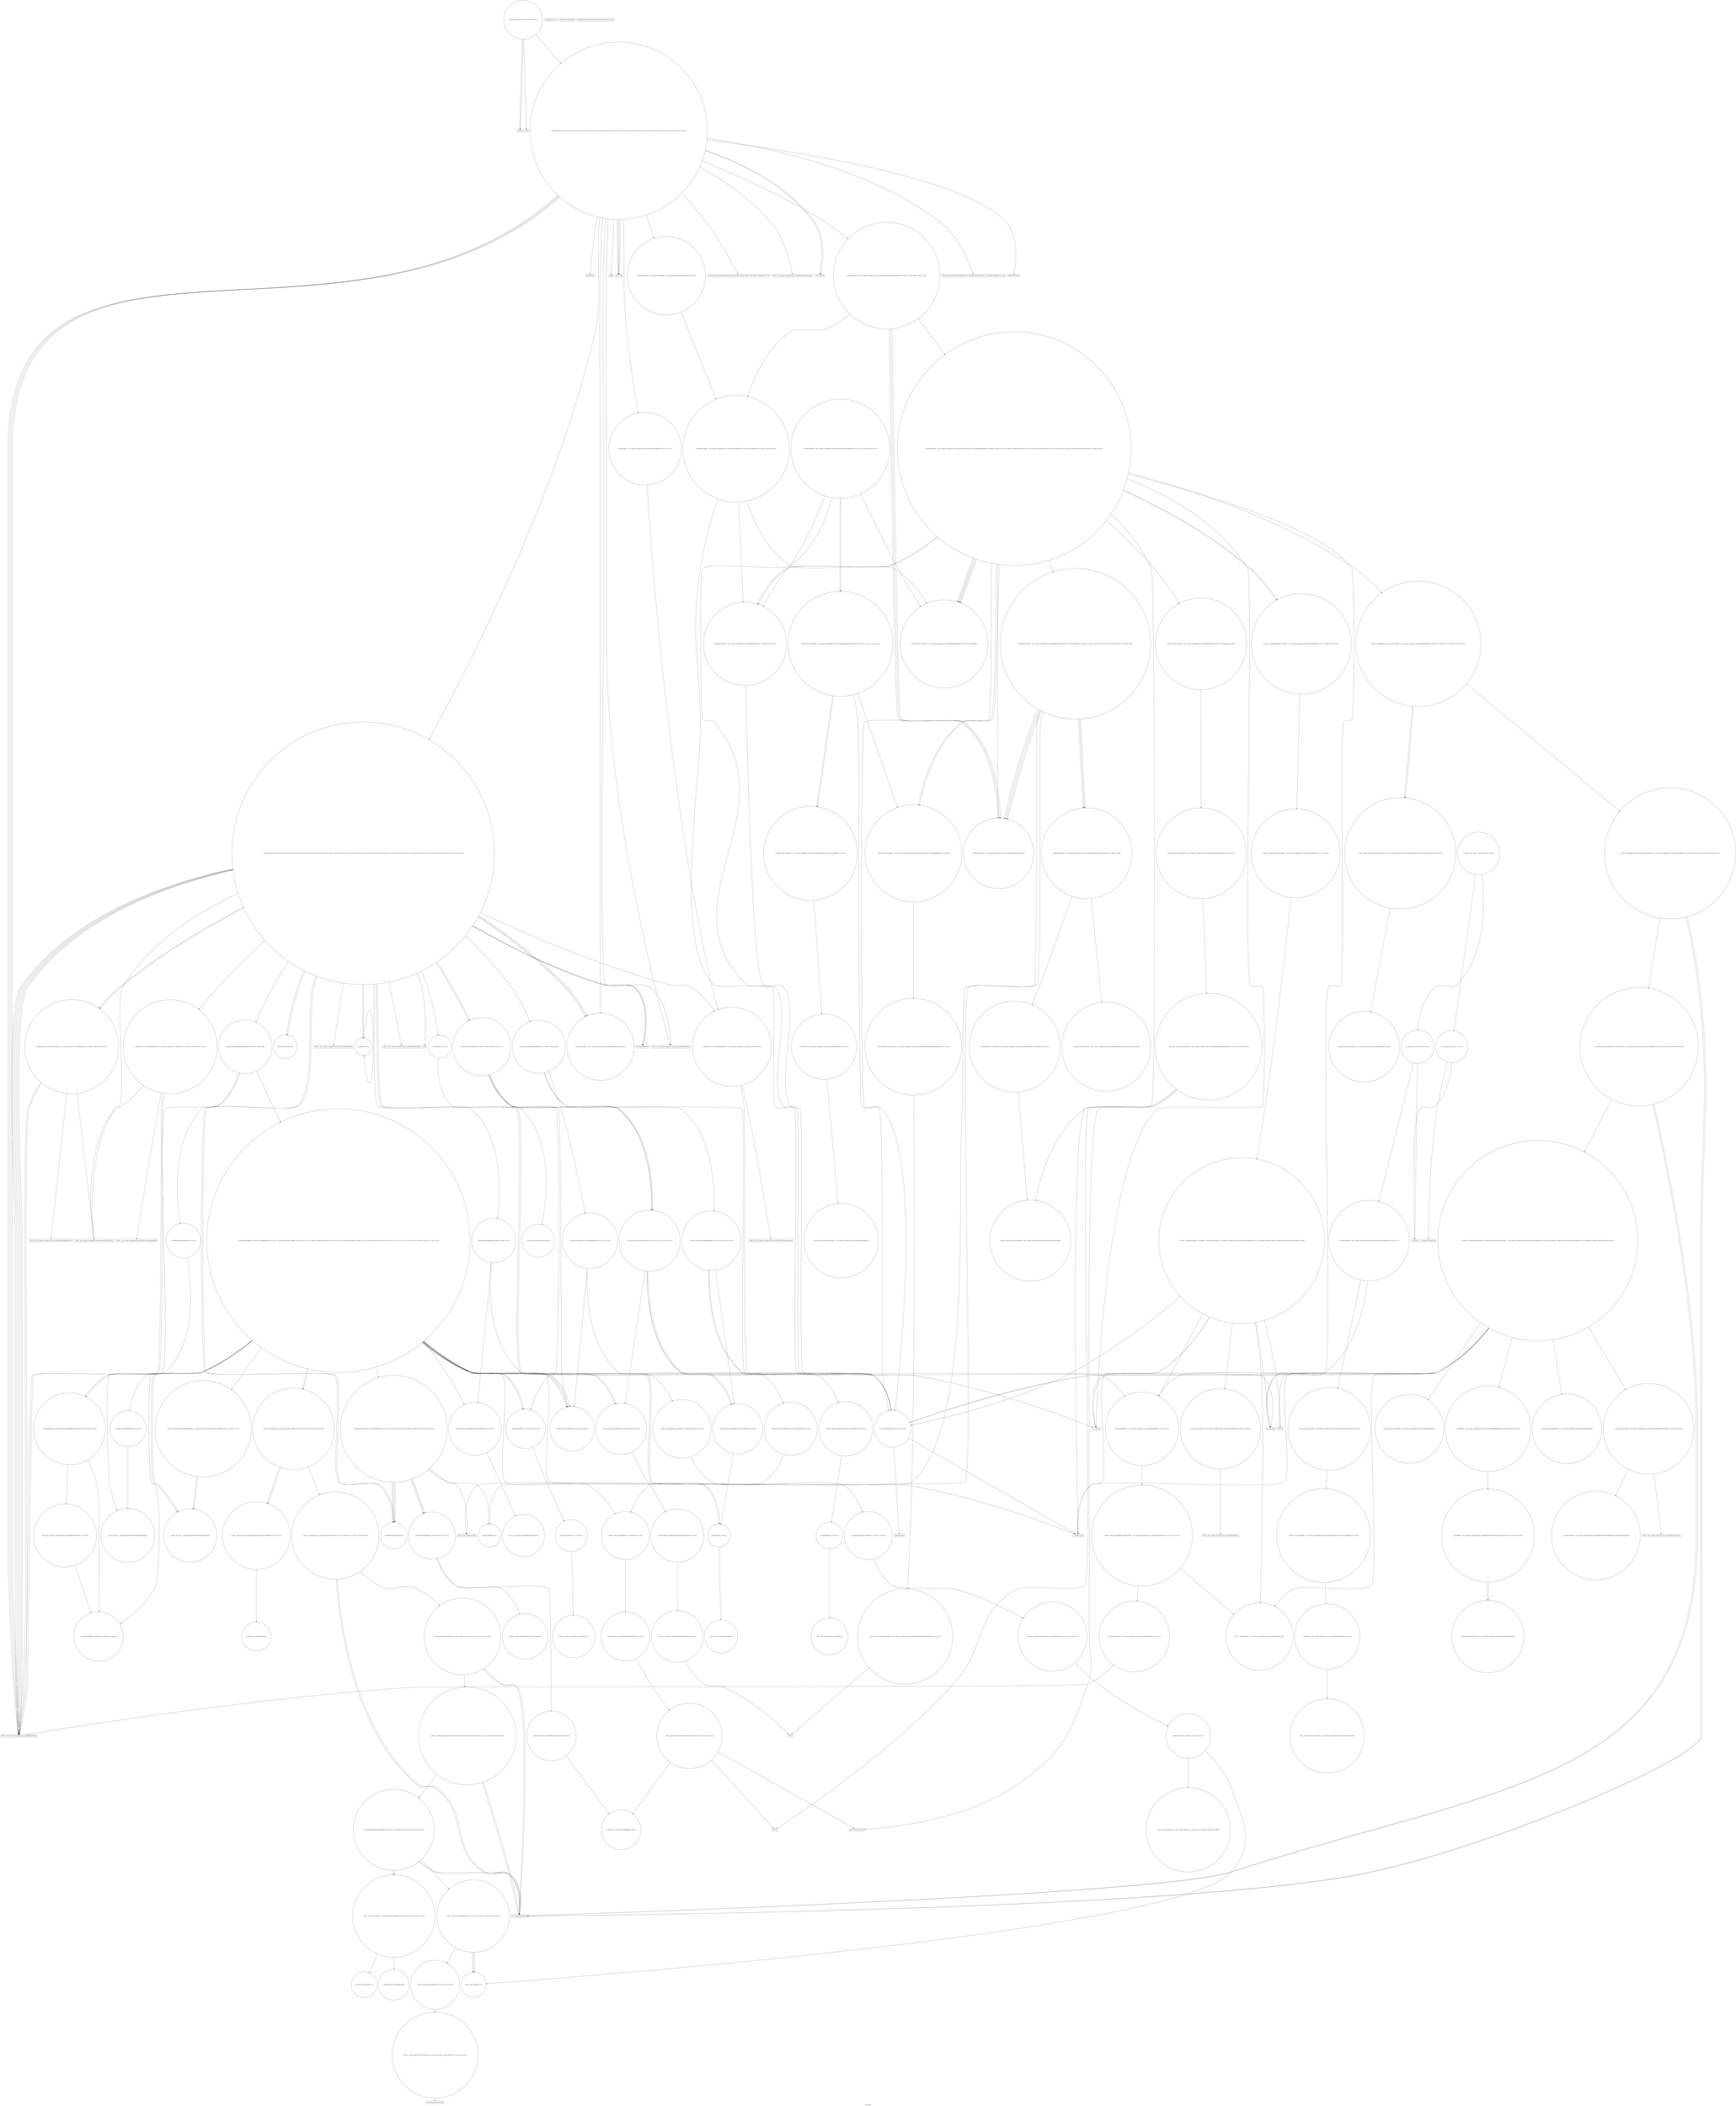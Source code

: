 digraph "Call Graph" {
	label="Call Graph";

	Node0x55db4ce80490 [shape=record,shape=circle,label="{__cxx_global_var_init|{<s0>1|<s1>2}}"];
	Node0x55db4ce80490:s0 -> Node0x55db4ce80510[color=black];
	Node0x55db4ce80490:s1 -> Node0x55db4d1ab140[color=black];
	Node0x55db4d1aece0 [shape=record,shape=circle,label="{_ZNSt16allocator_traitsISaIiEE10deallocateERS0_Pim|{<s0>149}}"];
	Node0x55db4d1aece0:s0 -> Node0x55db4d1aed60[color=black];
	Node0x55db4d1ab340 [shape=record,shape=circle,label="{_Z3dfsi|{<s0>12}}"];
	Node0x55db4d1ab340:s0 -> Node0x55db4d1ab340[color=black];
	Node0x55db4d1ac840 [shape=record,shape=Mrecord,label="{_ZNKSt7__cxx1112basic_stringIcSt11char_traitsIcESaIcEE7compareERKS4_}"];
	Node0x55db4d1ab6c0 [shape=record,shape=Mrecord,label="{__gxx_personality_v0}"];
	Node0x55db4d1acbc0 [shape=record,shape=circle,label="{_ZSt7forwardIRKiEOT_RNSt16remove_referenceIS2_E4typeE}"];
	Node0x55db4d1aba40 [shape=record,shape=Mrecord,label="{_ZNSt7__cxx1112basic_stringIcSt11char_traitsIcESaIcEED1Ev}"];
	Node0x55db4d1acf40 [shape=record,shape=Mrecord,label="{__cxa_end_catch}"];
	Node0x55db4d1abdc0 [shape=record,shape=circle,label="{_ZNSt6vectorIiSaIiEED2Ev|{<s0>67|<s1>68|<s2>69|<s3>70|<s4>71}}"];
	Node0x55db4d1abdc0:s0 -> Node0x55db4d1ae960[color=black];
	Node0x55db4d1abdc0:s1 -> Node0x55db4d1aede0[color=black];
	Node0x55db4d1abdc0:s2 -> Node0x55db4d1ae2e0[color=black];
	Node0x55db4d1abdc0:s3 -> Node0x55db4d1ae2e0[color=black];
	Node0x55db4d1abdc0:s4 -> Node0x55db4d1ac6c0[color=black];
	Node0x55db4d1ad2c0 [shape=record,shape=circle,label="{_ZSt22__uninitialized_copy_aISt13move_iteratorIPiES1_iET0_T_S4_S3_RSaIT1_E|{<s0>199|<s1>200|<s2>201}}"];
	Node0x55db4d1ad2c0:s0 -> Node0x55db4d1ad440[color=black];
	Node0x55db4d1ad2c0:s1 -> Node0x55db4d1ad440[color=black];
	Node0x55db4d1ad2c0:s2 -> Node0x55db4d1ad3c0[color=black];
	Node0x55db4d1ac140 [shape=record,shape=Mrecord,label="{_ZNSaIcEC1Ev}"];
	Node0x55db4d1ad640 [shape=record,shape=circle,label="{_ZSt12__miter_baseIPiEDTcl12__miter_basecldtfp_4baseEEESt13move_iteratorIT_E|{<s0>218|<s1>219}}"];
	Node0x55db4d1ad640:s0 -> Node0x55db4d1b1100[color=black];
	Node0x55db4d1ad640:s1 -> Node0x55db4d1b1080[color=black];
	Node0x55db4d1ac4c0 [shape=record,shape=circle,label="{main|{<s0>102|<s1>103|<s2>104|<s3>105}}"];
	Node0x55db4d1ac4c0:s0 -> Node0x55db4d1ac540[color=black];
	Node0x55db4d1ac4c0:s1 -> Node0x55db4d1ac540[color=black];
	Node0x55db4d1ac4c0:s2 -> Node0x55db4d1ac5c0[color=black];
	Node0x55db4d1ac4c0:s3 -> Node0x55db4d1abe40[color=black];
	Node0x55db4d1b1200 [shape=record,shape=circle,label="{_ZNSt6vectorINSt7__cxx1112basic_stringIcSt11char_traitsIcESaIcEEESaIS5_EE15_M_erase_at_endEPS5_|{<s0>222|<s1>223|<s2>224}}"];
	Node0x55db4d1b1200:s0 -> Node0x55db4d1ada60[color=black];
	Node0x55db4d1b1200:s1 -> Node0x55db4d1ad9e0[color=black];
	Node0x55db4d1b1200:s2 -> Node0x55db4d1ac6c0[color=black];
	Node0x55db4d1ad860 [shape=record,shape=circle,label="{_ZNSt12_Vector_baseINSt7__cxx1112basic_stringIcSt11char_traitsIcESaIcEEESaIS5_EE12_Vector_implC2Ev|{<s0>109}}"];
	Node0x55db4d1ad860:s0 -> Node0x55db4d1ad8e0[color=black];
	Node0x55db4d1b1580 [shape=record,shape=circle,label="{_ZSt25__uninitialized_default_nIPNSt7__cxx1112basic_stringIcSt11char_traitsIcESaIcEEEmET_S7_T0_|{<s0>258}}"];
	Node0x55db4d1b1580:s0 -> Node0x55db4d1b1600[color=black];
	Node0x55db4d1adbe0 [shape=record,shape=circle,label="{_ZNSt12_Destroy_auxILb0EE9__destroyIPNSt7__cxx1112basic_stringIcSt11char_traitsIcESaIcEEEEEvT_S9_|{<s0>117|<s1>118}}"];
	Node0x55db4d1adbe0:s0 -> Node0x55db4d1adce0[color=black];
	Node0x55db4d1adbe0:s1 -> Node0x55db4d1adc60[color=black];
	Node0x55db4d1b1900 [shape=record,shape=circle,label="{_ZNKSt12_Vector_baseINSt7__cxx1112basic_stringIcSt11char_traitsIcESaIcEEESaIS5_EE19_M_get_Tp_allocatorEv}"];
	Node0x55db4d1adf60 [shape=record,shape=Mrecord,label="{_ZdlPv}"];
	Node0x55db4d1b1c80 [shape=record,shape=circle,label="{_ZNSt20__uninitialized_copyILb0EE13__uninit_copyISt13move_iteratorIPNSt7__cxx1112basic_stringIcSt11char_traitsIcESaIcEEEES9_EET0_T_SC_SB_|{<s0>282|<s1>283|<s2>284|<s3>285|<s4>286|<s5>287|<s6>288|<s7>289|<s8>290|<s9>291|<s10>292}}"];
	Node0x55db4d1b1c80:s0 -> Node0x55db4d1b1d00[color=black];
	Node0x55db4d1b1c80:s1 -> Node0x55db4d1adce0[color=black];
	Node0x55db4d1b1c80:s2 -> Node0x55db4d1b1e00[color=black];
	Node0x55db4d1b1c80:s3 -> Node0x55db4d1b1d80[color=black];
	Node0x55db4d1b1c80:s4 -> Node0x55db4d1b1e80[color=black];
	Node0x55db4d1b1c80:s5 -> Node0x55db4d1ac740[color=black];
	Node0x55db4d1b1c80:s6 -> Node0x55db4d1adb60[color=black];
	Node0x55db4d1b1c80:s7 -> Node0x55db4d1acec0[color=black];
	Node0x55db4d1b1c80:s8 -> Node0x55db4d1acf40[color=black];
	Node0x55db4d1b1c80:s9 -> Node0x55db4d1b1700[color=black];
	Node0x55db4d1b1c80:s10 -> Node0x55db4d1ac6c0[color=black];
	Node0x55db4d1ae2e0 [shape=record,shape=circle,label="{_ZNSt12_Vector_baseIiSaIiEED2Ev|{<s0>130|<s1>131|<s2>132|<s3>133}}"];
	Node0x55db4d1ae2e0:s0 -> Node0x55db4d1aec60[color=black];
	Node0x55db4d1ae2e0:s1 -> Node0x55db4d1ae460[color=black];
	Node0x55db4d1ae2e0:s2 -> Node0x55db4d1ae460[color=black];
	Node0x55db4d1ae2e0:s3 -> Node0x55db4d1ac6c0[color=black];
	Node0x55db4d1b2000 [shape=record,shape=circle,label="{_ZSt7forwardINSt7__cxx1112basic_stringIcSt11char_traitsIcESaIcEEEEOT_RNSt16remove_referenceIS6_E4typeE}"];
	Node0x55db4d1ae660 [shape=record,shape=circle,label="{_ZNSt16allocator_traitsISaIiEE8allocateERS0_m|{<s0>139}}"];
	Node0x55db4d1ae660:s0 -> Node0x55db4d1ae6e0[color=black];
	Node0x55db4d1ae9e0 [shape=record,shape=circle,label="{_ZSt20uninitialized_fill_nIPimiET_S1_T0_RKT1_|{<s0>144}}"];
	Node0x55db4d1ae9e0:s0 -> Node0x55db4d1aea60[color=black];
	Node0x55db4ce80510 [shape=record,shape=Mrecord,label="{_ZNSt8ios_base4InitC1Ev}"];
	Node0x55db4d1aed60 [shape=record,shape=circle,label="{_ZN9__gnu_cxx13new_allocatorIiE10deallocateEPim|{<s0>150}}"];
	Node0x55db4d1aed60:s0 -> Node0x55db4d1adf60[color=black];
	Node0x55db4d1ab3c0 [shape=record,shape=circle,label="{_Z5solveB5cxx11i|{<s0>13|<s1>14|<s2>15|<s3>16|<s4>17|<s5>18|<s6>19|<s7>20|<s8>21|<s9>22|<s10>23|<s11>24|<s12>25|<s13>26|<s14>27|<s15>28|<s16>29|<s17>30|<s18>31|<s19>32|<s20>33|<s21>34|<s22>35|<s23>36|<s24>37|<s25>38|<s26>39|<s27>40|<s28>41|<s29>42|<s30>43|<s31>44|<s32>45|<s33>46}}"];
	Node0x55db4d1ab3c0:s0 -> Node0x55db4d1ab440[color=black];
	Node0x55db4d1ab3c0:s1 -> Node0x55db4d1ab4c0[color=black];
	Node0x55db4d1ab3c0:s2 -> Node0x55db4d1ab540[color=black];
	Node0x55db4d1ab3c0:s3 -> Node0x55db4d1ab5c0[color=black];
	Node0x55db4d1ab3c0:s4 -> Node0x55db4d1ab640[color=black];
	Node0x55db4d1ab3c0:s5 -> Node0x55db4d1ab740[color=black];
	Node0x55db4d1ab3c0:s6 -> Node0x55db4d1ab7c0[color=black];
	Node0x55db4d1ab3c0:s7 -> Node0x55db4d1ab840[color=black];
	Node0x55db4d1ab3c0:s8 -> Node0x55db4d1ab8c0[color=black];
	Node0x55db4d1ab3c0:s9 -> Node0x55db4d1ab740[color=black];
	Node0x55db4d1ab3c0:s10 -> Node0x55db4d1ab540[color=black];
	Node0x55db4d1ab3c0:s11 -> Node0x55db4d1ab340[color=black];
	Node0x55db4d1ab3c0:s12 -> Node0x55db4d1ab8c0[color=black];
	Node0x55db4d1ab3c0:s13 -> Node0x55db4d1ab340[color=black];
	Node0x55db4d1ab3c0:s14 -> Node0x55db4d1aba40[color=black];
	Node0x55db4d1ab3c0:s15 -> Node0x55db4d1ab440[color=black];
	Node0x55db4d1ab3c0:s16 -> Node0x55db4d1ab9c0[color=black];
	Node0x55db4d1ab3c0:s17 -> Node0x55db4d1ab940[color=black];
	Node0x55db4d1ab3c0:s18 -> Node0x55db4d1aba40[color=black];
	Node0x55db4d1ab3c0:s19 -> Node0x55db4d1ab440[color=black];
	Node0x55db4d1ab3c0:s20 -> Node0x55db4d1ab9c0[color=black];
	Node0x55db4d1ab3c0:s21 -> Node0x55db4d1abac0[color=black];
	Node0x55db4d1ab3c0:s22 -> Node0x55db4d1aba40[color=black];
	Node0x55db4d1ab3c0:s23 -> Node0x55db4d1abb40[color=black];
	Node0x55db4d1ab3c0:s24 -> Node0x55db4d1ab840[color=black];
	Node0x55db4d1ab3c0:s25 -> Node0x55db4d1abbc0[color=black];
	Node0x55db4d1ab3c0:s26 -> Node0x55db4d1abc40[color=black];
	Node0x55db4d1ab3c0:s27 -> Node0x55db4d1abcc0[color=black];
	Node0x55db4d1ab3c0:s28 -> Node0x55db4d1abd40[color=black];
	Node0x55db4d1ab3c0:s29 -> Node0x55db4d1aba40[color=black];
	Node0x55db4d1ab3c0:s30 -> Node0x55db4d1abdc0[color=black];
	Node0x55db4d1ab3c0:s31 -> Node0x55db4d1abdc0[color=black];
	Node0x55db4d1ab3c0:s32 -> Node0x55db4d1aba40[color=black];
	Node0x55db4d1ab3c0:s33 -> Node0x55db4d1aba40[color=black];
	Node0x55db4d1ac8c0 [shape=record,shape=circle,label="{_ZNSt16allocator_traitsISaIiEE7destroyIiEEvRS0_PT_|{<s0>153}}"];
	Node0x55db4d1ac8c0:s0 -> Node0x55db4d1ac940[color=black];
	Node0x55db4d1ab740 [shape=record,shape=circle,label="{_ZNSaIiED2Ev|{<s0>51}}"];
	Node0x55db4d1ab740:s0 -> Node0x55db4d1ae160[color=black];
	Node0x55db4d1acc40 [shape=record,shape=circle,label="{_ZNKSt6vectorIiSaIiEE12_M_check_lenEmPKc|{<s0>181|<s1>182|<s2>183|<s3>184|<s4>185|<s5>186|<s6>187|<s7>188|<s8>189}}"];
	Node0x55db4d1acc40:s0 -> Node0x55db4d1acfc0[color=black];
	Node0x55db4d1acc40:s1 -> Node0x55db4d1ab840[color=black];
	Node0x55db4d1acc40:s2 -> Node0x55db4d1ad040[color=black];
	Node0x55db4d1acc40:s3 -> Node0x55db4d1ab840[color=black];
	Node0x55db4d1acc40:s4 -> Node0x55db4d1ab840[color=black];
	Node0x55db4d1acc40:s5 -> Node0x55db4d1ad0c0[color=black];
	Node0x55db4d1acc40:s6 -> Node0x55db4d1ab840[color=black];
	Node0x55db4d1acc40:s7 -> Node0x55db4d1acfc0[color=black];
	Node0x55db4d1acc40:s8 -> Node0x55db4d1acfc0[color=black];
	Node0x55db4d1abac0 [shape=record,shape=Mrecord,label="{_ZNSt7__cxx1112basic_stringIcSt11char_traitsIcESaIcEEaSEOS4_}"];
	Node0x55db4d1acfc0 [shape=record,shape=circle,label="{_ZNKSt6vectorIiSaIiEE8max_sizeEv|{<s0>196|<s1>197}}"];
	Node0x55db4d1acfc0:s0 -> Node0x55db4d1ad1c0[color=black];
	Node0x55db4d1acfc0:s1 -> Node0x55db4d1ad140[color=black];
	Node0x55db4d1abe40 [shape=record,shape=circle,label="{_Z9solveTesti|{<s0>72|<s1>73|<s2>74|<s3>75|<s4>76|<s5>77|<s6>78|<s7>79|<s8>80|<s9>81|<s10>82|<s11>83|<s12>84|<s13>85|<s14>86|<s15>87|<s16>88|<s17>89|<s18>90|<s19>91|<s20>92|<s21>93|<s22>94}}"];
	Node0x55db4d1abe40:s0 -> Node0x55db4d1abec0[color=black];
	Node0x55db4d1abe40:s1 -> Node0x55db4d1abf40[color=black];
	Node0x55db4d1abe40:s2 -> Node0x55db4d1abf40[color=black];
	Node0x55db4d1abe40:s3 -> Node0x55db4d1abfc0[color=black];
	Node0x55db4d1abe40:s4 -> Node0x55db4d1ac040[color=black];
	Node0x55db4d1abe40:s5 -> Node0x55db4d1ab440[color=black];
	Node0x55db4d1abe40:s6 -> Node0x55db4d1ac0c0[color=black];
	Node0x55db4d1abe40:s7 -> Node0x55db4d1ab540[color=black];
	Node0x55db4d1abe40:s8 -> Node0x55db4d1abf40[color=black];
	Node0x55db4d1abe40:s9 -> Node0x55db4d1abf40[color=black];
	Node0x55db4d1abe40:s10 -> Node0x55db4d1ac140[color=black];
	Node0x55db4d1abe40:s11 -> Node0x55db4d1ac1c0[color=black];
	Node0x55db4d1abe40:s12 -> Node0x55db4d1ac240[color=black];
	Node0x55db4d1abe40:s13 -> Node0x55db4d1ab3c0[color=black];
	Node0x55db4d1abe40:s14 -> Node0x55db4d1ac2c0[color=black];
	Node0x55db4d1abe40:s15 -> Node0x55db4d1abb40[color=black];
	Node0x55db4d1abe40:s16 -> Node0x55db4d1aba40[color=black];
	Node0x55db4d1abe40:s17 -> Node0x55db4d1ac240[color=black];
	Node0x55db4d1abe40:s18 -> Node0x55db4d1aba40[color=black];
	Node0x55db4d1abe40:s19 -> Node0x55db4d1ac340[color=black];
	Node0x55db4d1abe40:s20 -> Node0x55db4d1ac3c0[color=black];
	Node0x55db4d1abe40:s21 -> Node0x55db4d1aba40[color=black];
	Node0x55db4d1abe40:s22 -> Node0x55db4d1aba40[color=black];
	Node0x55db4d1ad340 [shape=record,shape=circle,label="{_ZSt32__make_move_if_noexcept_iteratorIiSt13move_iteratorIPiEET0_PT_|{<s0>202}}"];
	Node0x55db4d1ad340:s0 -> Node0x55db4d1b1180[color=black];
	Node0x55db4d1ac1c0 [shape=record,shape=Mrecord,label="{_ZNSt7__cxx1112basic_stringIcSt11char_traitsIcESaIcEEC1EmcRKS3_}"];
	Node0x55db4d1ad6c0 [shape=record,shape=circle,label="{_ZSt13__copy_move_aILb1EPiS0_ET1_T0_S2_S1_|{<s0>220}}"];
	Node0x55db4d1ad6c0:s0 -> Node0x55db4d1ad740[color=black];
	Node0x55db4d1ac540 [shape=record,shape=Mrecord,label="{freopen}"];
	Node0x55db4d1b1280 [shape=record,shape=circle,label="{_ZNKSt6vectorINSt7__cxx1112basic_stringIcSt11char_traitsIcESaIcEEESaIS5_EE4sizeEv}"];
	Node0x55db4d1ad8e0 [shape=record,shape=circle,label="{_ZNSaINSt7__cxx1112basic_stringIcSt11char_traitsIcESaIcEEEEC2Ev|{<s0>110}}"];
	Node0x55db4d1ad8e0:s0 -> Node0x55db4d1ad960[color=black];
	Node0x55db4d1b1600 [shape=record,shape=circle,label="{_ZNSt27__uninitialized_default_n_1ILb0EE18__uninit_default_nIPNSt7__cxx1112basic_stringIcSt11char_traitsIcESaIcEEEmEET_S9_T0_|{<s0>259|<s1>260|<s2>261|<s3>262|<s4>263|<s5>264|<s6>265|<s7>266}}"];
	Node0x55db4d1b1600:s0 -> Node0x55db4d1adce0[color=black];
	Node0x55db4d1b1600:s1 -> Node0x55db4d1b1680[color=black];
	Node0x55db4d1b1600:s2 -> Node0x55db4d1ac740[color=black];
	Node0x55db4d1b1600:s3 -> Node0x55db4d1adb60[color=black];
	Node0x55db4d1b1600:s4 -> Node0x55db4d1acec0[color=black];
	Node0x55db4d1b1600:s5 -> Node0x55db4d1acf40[color=black];
	Node0x55db4d1b1600:s6 -> Node0x55db4d1b1700[color=black];
	Node0x55db4d1b1600:s7 -> Node0x55db4d1ac6c0[color=black];
	Node0x55db4d1adc60 [shape=record,shape=circle,label="{_ZSt8_DestroyINSt7__cxx1112basic_stringIcSt11char_traitsIcESaIcEEEEvPT_|{<s0>119}}"];
	Node0x55db4d1adc60:s0 -> Node0x55db4d1aba40[color=black];
	Node0x55db4d1b1980 [shape=record,shape=circle,label="{_ZNK9__gnu_cxx13new_allocatorINSt7__cxx1112basic_stringIcSt11char_traitsIcESaIcEEEE8max_sizeEv}"];
	Node0x55db4d1adfe0 [shape=record,shape=circle,label="{_ZNSaINSt7__cxx1112basic_stringIcSt11char_traitsIcESaIcEEEED2Ev|{<s0>124}}"];
	Node0x55db4d1adfe0:s0 -> Node0x55db4d1ae060[color=black];
	Node0x55db4d1b1d00 [shape=record,shape=circle,label="{_ZStneIPNSt7__cxx1112basic_stringIcSt11char_traitsIcESaIcEEEEbRKSt13move_iteratorIT_ESB_|{<s0>293}}"];
	Node0x55db4d1b1d00:s0 -> Node0x55db4d1b1f00[color=black];
	Node0x55db4d1ae360 [shape=record,shape=circle,label="{_ZNSt12_Vector_baseIiSaIiEE12_Vector_implC2ERKS0_|{<s0>134}}"];
	Node0x55db4d1ae360:s0 -> Node0x55db4d1ae4e0[color=black];
	Node0x55db4d1b2080 [shape=record,shape=Mrecord,label="{_ZNSt7__cxx1112basic_stringIcSt11char_traitsIcESaIcEEC1EOS4_}"];
	Node0x55db4d1ae6e0 [shape=record,shape=circle,label="{_ZN9__gnu_cxx13new_allocatorIiE8allocateEmPKv|{<s0>140|<s1>141|<s2>142}}"];
	Node0x55db4d1ae6e0:s0 -> Node0x55db4d1ae760[color=black];
	Node0x55db4d1ae6e0:s1 -> Node0x55db4d1ae7e0[color=black];
	Node0x55db4d1ae6e0:s2 -> Node0x55db4d1ae860[color=black];
	Node0x55db4d1aea60 [shape=record,shape=circle,label="{_ZNSt22__uninitialized_fill_nILb1EE15__uninit_fill_nIPimiEET_S3_T0_RKT1_|{<s0>145}}"];
	Node0x55db4d1aea60:s0 -> Node0x55db4d1aeae0[color=black];
	Node0x55db4d1ab0c0 [shape=record,shape=Mrecord,label="{_ZNSt8ios_base4InitD1Ev}"];
	Node0x55db4d1aede0 [shape=record,shape=circle,label="{_ZSt8_DestroyIPiiEvT_S1_RSaIT0_E|{<s0>151}}"];
	Node0x55db4d1aede0:s0 -> Node0x55db4d1aee60[color=black];
	Node0x55db4d1ab440 [shape=record,shape=circle,label="{_ZNSt6vectorINSt7__cxx1112basic_stringIcSt11char_traitsIcESaIcEEESaIS5_EEixEm}"];
	Node0x55db4d1ac940 [shape=record,shape=circle,label="{_ZN9__gnu_cxx13new_allocatorIiE7destroyIiEEvPT_}"];
	Node0x55db4d1ab7c0 [shape=record,shape=circle,label="{_ZStplIcSt11char_traitsIcESaIcEENSt7__cxx1112basic_stringIT_T0_T1_EERKS8_S5_|{<s0>52|<s1>53|<s2>54|<s3>55}}"];
	Node0x55db4d1ab7c0:s0 -> Node0x55db4d1ab4c0[color=black];
	Node0x55db4d1ab7c0:s1 -> Node0x55db4d1aef60[color=black];
	Node0x55db4d1ab7c0:s2 -> Node0x55db4d1aba40[color=black];
	Node0x55db4d1ab7c0:s3 -> Node0x55db4d1aba40[color=black];
	Node0x55db4d1accc0 [shape=record,shape=circle,label="{_ZN9__gnu_cxxmiIPiSt6vectorIiSaIiEEEENS_17__normal_iteratorIT_T0_E15difference_typeERKS8_SB_|{<s0>190|<s1>191}}"];
	Node0x55db4d1accc0:s0 -> Node0x55db4d1ace40[color=black];
	Node0x55db4d1accc0:s1 -> Node0x55db4d1ace40[color=black];
	Node0x55db4d1abb40 [shape=record,shape=Mrecord,label="{_ZNSt7__cxx1112basic_stringIcSt11char_traitsIcESaIcEEaSERKS4_}"];
	Node0x55db4d1ad040 [shape=record,shape=Mrecord,label="{_ZSt20__throw_length_errorPKc}"];
	Node0x55db4d1abec0 [shape=record,shape=Mrecord,label="{printf}"];
	Node0x55db4d1ad3c0 [shape=record,shape=circle,label="{_ZSt18uninitialized_copyISt13move_iteratorIPiES1_ET0_T_S4_S3_|{<s0>203|<s1>204|<s2>205}}"];
	Node0x55db4d1ad3c0:s0 -> Node0x55db4d1ad440[color=black];
	Node0x55db4d1ad3c0:s1 -> Node0x55db4d1ad440[color=black];
	Node0x55db4d1ad3c0:s2 -> Node0x55db4d1ad4c0[color=black];
	Node0x55db4d1ac240 [shape=record,shape=Mrecord,label="{_ZNSaIcED1Ev}"];
	Node0x55db4d1ad740 [shape=record,shape=circle,label="{_ZNSt11__copy_moveILb1ELb1ESt26random_access_iterator_tagE8__copy_mIiEEPT_PKS3_S6_S4_|{<s0>221}}"];
	Node0x55db4d1ad740:s0 -> Node0x55db4d1b1000[color=black];
	Node0x55db4d1ac5c0 [shape=record,shape=Mrecord,label="{scanf}"];
	Node0x55db4d1b1300 [shape=record,shape=circle,label="{_ZNSt6vectorINSt7__cxx1112basic_stringIcSt11char_traitsIcESaIcEEESaIS5_EE17_M_default_appendEm|{<s0>225|<s1>226|<s2>227|<s3>228|<s4>229|<s5>230|<s6>231|<s7>232|<s8>233|<s9>234|<s10>235|<s11>236|<s12>237|<s13>238|<s14>239|<s15>240|<s16>241|<s17>242|<s18>243}}"];
	Node0x55db4d1b1300:s0 -> Node0x55db4d1ada60[color=black];
	Node0x55db4d1b1300:s1 -> Node0x55db4d1b1380[color=black];
	Node0x55db4d1b1300:s2 -> Node0x55db4d1b1400[color=black];
	Node0x55db4d1b1300:s3 -> Node0x55db4d1b1280[color=black];
	Node0x55db4d1b1300:s4 -> Node0x55db4d1b1480[color=black];
	Node0x55db4d1b1300:s5 -> Node0x55db4d1ada60[color=black];
	Node0x55db4d1b1300:s6 -> Node0x55db4d1b1380[color=black];
	Node0x55db4d1b1300:s7 -> Node0x55db4d1ada60[color=black];
	Node0x55db4d1b1300:s8 -> Node0x55db4d1b1500[color=black];
	Node0x55db4d1b1300:s9 -> Node0x55db4d1ac740[color=black];
	Node0x55db4d1b1300:s10 -> Node0x55db4d1ada60[color=black];
	Node0x55db4d1b1300:s11 -> Node0x55db4d1ad9e0[color=black];
	Node0x55db4d1b1300:s12 -> Node0x55db4d1acf40[color=black];
	Node0x55db4d1b1300:s13 -> Node0x55db4d1add60[color=black];
	Node0x55db4d1b1300:s14 -> Node0x55db4d1acec0[color=black];
	Node0x55db4d1b1300:s15 -> Node0x55db4d1ada60[color=black];
	Node0x55db4d1b1300:s16 -> Node0x55db4d1ad9e0[color=black];
	Node0x55db4d1b1300:s17 -> Node0x55db4d1add60[color=black];
	Node0x55db4d1b1300:s18 -> Node0x55db4d1ac6c0[color=black];
	Node0x55db4d1ad960 [shape=record,shape=circle,label="{_ZN9__gnu_cxx13new_allocatorINSt7__cxx1112basic_stringIcSt11char_traitsIcESaIcEEEEC2Ev}"];
	Node0x55db4d1b1680 [shape=record,shape=circle,label="{_ZSt10_ConstructINSt7__cxx1112basic_stringIcSt11char_traitsIcESaIcEEEJEEvPT_DpOT0_|{<s0>267}}"];
	Node0x55db4d1b1680:s0 -> Node0x55db4d1b1780[color=black];
	Node0x55db4d1adce0 [shape=record,shape=circle,label="{_ZSt11__addressofINSt7__cxx1112basic_stringIcSt11char_traitsIcESaIcEEEEPT_RS6_}"];
	Node0x55db4d1b1a00 [shape=record,shape=circle,label="{_ZNSt16allocator_traitsISaINSt7__cxx1112basic_stringIcSt11char_traitsIcESaIcEEEEE8allocateERS6_m|{<s0>271}}"];
	Node0x55db4d1b1a00:s0 -> Node0x55db4d1b1a80[color=black];
	Node0x55db4d1ae060 [shape=record,shape=circle,label="{_ZN9__gnu_cxx13new_allocatorINSt7__cxx1112basic_stringIcSt11char_traitsIcESaIcEEEED2Ev}"];
	Node0x55db4d1b1d80 [shape=record,shape=circle,label="{_ZSt10_ConstructINSt7__cxx1112basic_stringIcSt11char_traitsIcESaIcEEEJS5_EEvPT_DpOT0_|{<s0>294|<s1>295}}"];
	Node0x55db4d1b1d80:s0 -> Node0x55db4d1b2000[color=black];
	Node0x55db4d1b1d80:s1 -> Node0x55db4d1b2080[color=black];
	Node0x55db4d1ae3e0 [shape=record,shape=circle,label="{_ZNSt12_Vector_baseIiSaIiEE17_M_create_storageEm|{<s0>135}}"];
	Node0x55db4d1ae3e0:s0 -> Node0x55db4d1ae5e0[color=black];
	Node0x55db4d1b2100 [shape=record,shape=circle,label="{_ZNSt13move_iteratorIPNSt7__cxx1112basic_stringIcSt11char_traitsIcESaIcEEEEC2ES6_}"];
	Node0x55db4d1ae760 [shape=record,shape=circle,label="{_ZNK9__gnu_cxx13new_allocatorIiE8max_sizeEv}"];
	Node0x55db4d1aeae0 [shape=record,shape=circle,label="{_ZSt6fill_nIPimiET_S1_T0_RKT1_|{<s0>146|<s1>147}}"];
	Node0x55db4d1aeae0:s0 -> Node0x55db4d1aebe0[color=black];
	Node0x55db4d1aeae0:s1 -> Node0x55db4d1aeb60[color=black];
	Node0x55db4d1ab140 [shape=record,shape=Mrecord,label="{__cxa_atexit}"];
	Node0x55db4d1aee60 [shape=record,shape=circle,label="{_ZSt8_DestroyIPiEvT_S1_|{<s0>152}}"];
	Node0x55db4d1aee60:s0 -> Node0x55db4d1aeee0[color=black];
	Node0x55db4d1ab4c0 [shape=record,shape=Mrecord,label="{_ZNSt7__cxx1112basic_stringIcSt11char_traitsIcESaIcEEC1ERKS4_}"];
	Node0x55db4d1ac9c0 [shape=record,shape=circle,label="{_ZNSt16allocator_traitsISaIiEE9constructIiJRKiEEEvRS0_PT_DpOT0_|{<s0>154|<s1>155}}"];
	Node0x55db4d1ac9c0:s0 -> Node0x55db4d1acbc0[color=black];
	Node0x55db4d1ac9c0:s1 -> Node0x55db4d1acb40[color=black];
	Node0x55db4d1ab840 [shape=record,shape=circle,label="{_ZNKSt6vectorIiSaIiEE4sizeEv}"];
	Node0x55db4d1acd40 [shape=record,shape=circle,label="{_ZNSt6vectorIiSaIiEE5beginEv|{<s0>192}}"];
	Node0x55db4d1acd40:s0 -> Node0x55db4d1ad240[color=black];
	Node0x55db4d1abbc0 [shape=record,shape=circle,label="{_ZNSt6vectorIiSaIiEE8pop_backEv|{<s0>62|<s1>63}}"];
	Node0x55db4d1abbc0:s0 -> Node0x55db4d1ac8c0[color=black];
	Node0x55db4d1abbc0:s1 -> Node0x55db4d1ac6c0[color=black];
	Node0x55db4d1ad0c0 [shape=record,shape=circle,label="{_ZSt3maxImERKT_S2_S2_}"];
	Node0x55db4d1abf40 [shape=record,shape=Mrecord,label="{_ZNSirsERi}"];
	Node0x55db4d1ad440 [shape=record,shape=Mrecord,label="{llvm.memcpy.p0i8.p0i8.i64}"];
	Node0x55db4d1ac2c0 [shape=record,shape=circle,label="{_ZSt3minINSt7__cxx1112basic_stringIcSt11char_traitsIcESaIcEEEERKT_S8_S8_|{<s0>101}}"];
	Node0x55db4d1ac2c0:s0 -> Node0x55db4d1ab940[color=black];
	Node0x55db4d1b1000 [shape=record,shape=Mrecord,label="{llvm.memmove.p0i8.p0i8.i64}"];
	Node0x55db4d1ac640 [shape=record,shape=circle,label="{_ZNSt12_Vector_baseINSt7__cxx1112basic_stringIcSt11char_traitsIcESaIcEEESaIS5_EEC2Ev|{<s0>106}}"];
	Node0x55db4d1ac640:s0 -> Node0x55db4d1ad860[color=black];
	Node0x55db4d1b1380 [shape=record,shape=circle,label="{_ZSt27__uninitialized_default_n_aIPNSt7__cxx1112basic_stringIcSt11char_traitsIcESaIcEEEmS5_ET_S7_T0_RSaIT1_E|{<s0>244}}"];
	Node0x55db4d1b1380:s0 -> Node0x55db4d1b1580[color=black];
	Node0x55db4d1ad9e0 [shape=record,shape=circle,label="{_ZSt8_DestroyIPNSt7__cxx1112basic_stringIcSt11char_traitsIcESaIcEEES5_EvT_S7_RSaIT0_E|{<s0>111}}"];
	Node0x55db4d1ad9e0:s0 -> Node0x55db4d1adb60[color=black];
	Node0x55db4d1b1700 [shape=record,shape=Mrecord,label="{llvm.trap}"];
	Node0x55db4d1add60 [shape=record,shape=circle,label="{_ZNSt12_Vector_baseINSt7__cxx1112basic_stringIcSt11char_traitsIcESaIcEEESaIS5_EE13_M_deallocateEPS5_m|{<s0>120}}"];
	Node0x55db4d1add60:s0 -> Node0x55db4d1ade60[color=black];
	Node0x55db4d1b1a80 [shape=record,shape=circle,label="{_ZN9__gnu_cxx13new_allocatorINSt7__cxx1112basic_stringIcSt11char_traitsIcESaIcEEEE8allocateEmPKv|{<s0>272|<s1>273|<s2>274}}"];
	Node0x55db4d1b1a80:s0 -> Node0x55db4d1b1980[color=black];
	Node0x55db4d1b1a80:s1 -> Node0x55db4d1ae7e0[color=black];
	Node0x55db4d1b1a80:s2 -> Node0x55db4d1ae860[color=black];
	Node0x55db4d1ae0e0 [shape=record,shape=circle,label="{_ZN9__gnu_cxx13new_allocatorIiEC2Ev}"];
	Node0x55db4d1b1e00 [shape=record,shape=circle,label="{_ZNKSt13move_iteratorIPNSt7__cxx1112basic_stringIcSt11char_traitsIcESaIcEEEEdeEv}"];
	Node0x55db4d1ae460 [shape=record,shape=circle,label="{_ZNSt12_Vector_baseIiSaIiEE12_Vector_implD2Ev|{<s0>136}}"];
	Node0x55db4d1ae460:s0 -> Node0x55db4d1ab740[color=black];
	Node0x55db4d1b2180 [shape=record,shape=circle,label="{_GLOBAL__sub_I_Fdg_2_0.cpp|{<s0>298|<s1>299}}"];
	Node0x55db4d1b2180:s0 -> Node0x55db4ce80490[color=black];
	Node0x55db4d1b2180:s1 -> Node0x55db4d1ab1c0[color=black];
	Node0x55db4d1ae7e0 [shape=record,shape=Mrecord,label="{_ZSt17__throw_bad_allocv}"];
	Node0x55db4d1aeb60 [shape=record,shape=circle,label="{_ZSt10__fill_n_aIPimiEN9__gnu_cxx11__enable_ifIXsr11__is_scalarIT1_EE7__valueET_E6__typeES4_T0_RKS3_}"];
	Node0x55db4d1ab1c0 [shape=record,shape=circle,label="{__cxx_global_var_init.1|{<s0>3|<s1>4}}"];
	Node0x55db4d1ab1c0:s0 -> Node0x55db4d1ab240[color=black];
	Node0x55db4d1ab1c0:s1 -> Node0x55db4d1ab140[color=black];
	Node0x55db4d1aeee0 [shape=record,shape=circle,label="{_ZNSt12_Destroy_auxILb1EE9__destroyIPiEEvT_S3_}"];
	Node0x55db4d1ab540 [shape=record,shape=Mrecord,label="{llvm.memset.p0i8.i64}"];
	Node0x55db4d1aca40 [shape=record,shape=circle,label="{_ZNSt6vectorIiSaIiEE17_M_realloc_insertIJRKiEEEvN9__gnu_cxx17__normal_iteratorIPiS1_EEDpOT_|{<s0>156|<s1>157|<s2>158|<s3>159|<s4>160|<s5>161|<s6>162|<s7>163|<s8>164|<s9>165|<s10>166|<s11>167|<s12>168|<s13>169|<s14>170|<s15>171|<s16>172|<s17>173|<s18>174|<s19>175|<s20>176|<s21>177|<s22>178}}"];
	Node0x55db4d1aca40:s0 -> Node0x55db4d1acc40[color=black];
	Node0x55db4d1aca40:s1 -> Node0x55db4d1acd40[color=black];
	Node0x55db4d1aca40:s2 -> Node0x55db4d1accc0[color=black];
	Node0x55db4d1aca40:s3 -> Node0x55db4d1ae5e0[color=black];
	Node0x55db4d1aca40:s4 -> Node0x55db4d1acbc0[color=black];
	Node0x55db4d1aca40:s5 -> Node0x55db4d1ac9c0[color=black];
	Node0x55db4d1aca40:s6 -> Node0x55db4d1ace40[color=black];
	Node0x55db4d1aca40:s7 -> Node0x55db4d1ae960[color=black];
	Node0x55db4d1aca40:s8 -> Node0x55db4d1acdc0[color=black];
	Node0x55db4d1aca40:s9 -> Node0x55db4d1ace40[color=black];
	Node0x55db4d1aca40:s10 -> Node0x55db4d1ae960[color=black];
	Node0x55db4d1aca40:s11 -> Node0x55db4d1acdc0[color=black];
	Node0x55db4d1aca40:s12 -> Node0x55db4d1ac740[color=black];
	Node0x55db4d1aca40:s13 -> Node0x55db4d1ac8c0[color=black];
	Node0x55db4d1aca40:s14 -> Node0x55db4d1acf40[color=black];
	Node0x55db4d1aca40:s15 -> Node0x55db4d1ae960[color=black];
	Node0x55db4d1aca40:s16 -> Node0x55db4d1aede0[color=black];
	Node0x55db4d1aca40:s17 -> Node0x55db4d1aec60[color=black];
	Node0x55db4d1aca40:s18 -> Node0x55db4d1acec0[color=black];
	Node0x55db4d1aca40:s19 -> Node0x55db4d1ae960[color=black];
	Node0x55db4d1aca40:s20 -> Node0x55db4d1aede0[color=black];
	Node0x55db4d1aca40:s21 -> Node0x55db4d1aec60[color=black];
	Node0x55db4d1aca40:s22 -> Node0x55db4d1ac6c0[color=black];
	Node0x55db4d1ab8c0 [shape=record,shape=circle,label="{_ZNSt6vectorIiSaIiEEixEm}"];
	Node0x55db4d1acdc0 [shape=record,shape=circle,label="{_ZSt34__uninitialized_move_if_noexcept_aIPiS0_SaIiEET0_T_S3_S2_RT1_|{<s0>193|<s1>194|<s2>195}}"];
	Node0x55db4d1acdc0:s0 -> Node0x55db4d1ad340[color=black];
	Node0x55db4d1acdc0:s1 -> Node0x55db4d1ad340[color=black];
	Node0x55db4d1acdc0:s2 -> Node0x55db4d1ad2c0[color=black];
	Node0x55db4d1abc40 [shape=record,shape=circle,label="{_ZNSt6vectorIiSaIiEE9push_backERKi|{<s0>64|<s1>65|<s2>66}}"];
	Node0x55db4d1abc40:s0 -> Node0x55db4d1ac9c0[color=black];
	Node0x55db4d1abc40:s1 -> Node0x55db4d1acac0[color=black];
	Node0x55db4d1abc40:s2 -> Node0x55db4d1aca40[color=black];
	Node0x55db4d1ad140 [shape=record,shape=circle,label="{_ZNSt16allocator_traitsISaIiEE8max_sizeERKS0_|{<s0>198}}"];
	Node0x55db4d1ad140:s0 -> Node0x55db4d1ae760[color=black];
	Node0x55db4d1abfc0 [shape=record,shape=circle,label="{_ZNSt6vectorINSt7__cxx1112basic_stringIcSt11char_traitsIcESaIcEEESaIS5_EE5clearEv|{<s0>95}}"];
	Node0x55db4d1abfc0:s0 -> Node0x55db4d1b1200[color=black];
	Node0x55db4d1ad4c0 [shape=record,shape=circle,label="{_ZNSt20__uninitialized_copyILb1EE13__uninit_copyISt13move_iteratorIPiES3_EET0_T_S6_S5_|{<s0>206|<s1>207|<s2>208}}"];
	Node0x55db4d1ad4c0:s0 -> Node0x55db4d1ad440[color=black];
	Node0x55db4d1ad4c0:s1 -> Node0x55db4d1ad440[color=black];
	Node0x55db4d1ad4c0:s2 -> Node0x55db4d1ad540[color=black];
	Node0x55db4d1ac340 [shape=record,shape=Mrecord,label="{_ZStlsIcSt11char_traitsIcESaIcEERSt13basic_ostreamIT_T0_ES7_RKNSt7__cxx1112basic_stringIS4_S5_T1_EE}"];
	Node0x55db4d1b1080 [shape=record,shape=circle,label="{_ZSt12__miter_baseIPiET_S1_}"];
	Node0x55db4d1ac6c0 [shape=record,shape=circle,label="{__clang_call_terminate|{<s0>107|<s1>108}}"];
	Node0x55db4d1ac6c0:s0 -> Node0x55db4d1ac740[color=black];
	Node0x55db4d1ac6c0:s1 -> Node0x55db4d1ad7e0[color=black];
	Node0x55db4d1b1400 [shape=record,shape=circle,label="{_ZNKSt6vectorINSt7__cxx1112basic_stringIcSt11char_traitsIcESaIcEEESaIS5_EE12_M_check_lenEmPKc|{<s0>245|<s1>246|<s2>247|<s3>248|<s4>249|<s5>250|<s6>251|<s7>252|<s8>253}}"];
	Node0x55db4d1b1400:s0 -> Node0x55db4d1b1800[color=black];
	Node0x55db4d1b1400:s1 -> Node0x55db4d1b1280[color=black];
	Node0x55db4d1b1400:s2 -> Node0x55db4d1ad040[color=black];
	Node0x55db4d1b1400:s3 -> Node0x55db4d1b1280[color=black];
	Node0x55db4d1b1400:s4 -> Node0x55db4d1b1280[color=black];
	Node0x55db4d1b1400:s5 -> Node0x55db4d1ad0c0[color=black];
	Node0x55db4d1b1400:s6 -> Node0x55db4d1b1280[color=black];
	Node0x55db4d1b1400:s7 -> Node0x55db4d1b1800[color=black];
	Node0x55db4d1b1400:s8 -> Node0x55db4d1b1800[color=black];
	Node0x55db4d1ada60 [shape=record,shape=circle,label="{_ZNSt12_Vector_baseINSt7__cxx1112basic_stringIcSt11char_traitsIcESaIcEEESaIS5_EE19_M_get_Tp_allocatorEv}"];
	Node0x55db4d1b1780 [shape=record,shape=Mrecord,label="{_ZNSt7__cxx1112basic_stringIcSt11char_traitsIcESaIcEEC1Ev}"];
	Node0x55db4d1adde0 [shape=record,shape=circle,label="{_ZNSt12_Vector_baseINSt7__cxx1112basic_stringIcSt11char_traitsIcESaIcEEESaIS5_EE12_Vector_implD2Ev|{<s0>121}}"];
	Node0x55db4d1adde0:s0 -> Node0x55db4d1adfe0[color=black];
	Node0x55db4d1b1b00 [shape=record,shape=circle,label="{_ZSt22__uninitialized_copy_aISt13move_iteratorIPNSt7__cxx1112basic_stringIcSt11char_traitsIcESaIcEEEES7_S6_ET0_T_SA_S9_RSaIT1_E|{<s0>275|<s1>276|<s2>277}}"];
	Node0x55db4d1b1b00:s0 -> Node0x55db4d1ad440[color=black];
	Node0x55db4d1b1b00:s1 -> Node0x55db4d1ad440[color=black];
	Node0x55db4d1b1b00:s2 -> Node0x55db4d1b1c00[color=black];
	Node0x55db4d1ae160 [shape=record,shape=circle,label="{_ZN9__gnu_cxx13new_allocatorIiED2Ev}"];
	Node0x55db4d1b1e80 [shape=record,shape=circle,label="{_ZNSt13move_iteratorIPNSt7__cxx1112basic_stringIcSt11char_traitsIcESaIcEEEEppEv}"];
	Node0x55db4d1ae4e0 [shape=record,shape=circle,label="{_ZNSaIiEC2ERKS_|{<s0>137}}"];
	Node0x55db4d1ae4e0:s0 -> Node0x55db4d1ae560[color=black];
	Node0x55db4d1ae860 [shape=record,shape=Mrecord,label="{_Znwm}"];
	Node0x55db4d1aebe0 [shape=record,shape=circle,label="{_ZSt12__niter_baseIPiET_S1_}"];
	Node0x55db4d1ab240 [shape=record,shape=circle,label="{_ZNSt6vectorINSt7__cxx1112basic_stringIcSt11char_traitsIcESaIcEEESaIS5_EEC2Ev|{<s0>5|<s1>6}}"];
	Node0x55db4d1ab240:s0 -> Node0x55db4d1ac640[color=black];
	Node0x55db4d1ab240:s1 -> Node0x55db4d1ac6c0[color=black];
	Node0x55db4d1aef60 [shape=record,shape=Mrecord,label="{_ZNSt7__cxx1112basic_stringIcSt11char_traitsIcESaIcEE6appendEmc}"];
	Node0x55db4d1ab5c0 [shape=record,shape=circle,label="{_ZNSaIiEC2Ev|{<s0>47}}"];
	Node0x55db4d1ab5c0:s0 -> Node0x55db4d1ae0e0[color=black];
	Node0x55db4d1acac0 [shape=record,shape=circle,label="{_ZNSt6vectorIiSaIiEE3endEv|{<s0>179}}"];
	Node0x55db4d1acac0:s0 -> Node0x55db4d1ad240[color=black];
	Node0x55db4d1ab940 [shape=record,shape=circle,label="{_ZStltIcSt11char_traitsIcESaIcEEbRKNSt7__cxx1112basic_stringIT_T0_T1_EESA_|{<s0>56|<s1>57}}"];
	Node0x55db4d1ab940:s0 -> Node0x55db4d1ac840[color=black];
	Node0x55db4d1ab940:s1 -> Node0x55db4d1ac6c0[color=black];
	Node0x55db4d1ace40 [shape=record,shape=circle,label="{_ZNK9__gnu_cxx17__normal_iteratorIPiSt6vectorIiSaIiEEE4baseEv}"];
	Node0x55db4d1abcc0 [shape=record,shape=Mrecord,label="{_ZNSt7__cxx1112basic_stringIcSt11char_traitsIcESaIcEE4backEv}"];
	Node0x55db4d1ad1c0 [shape=record,shape=circle,label="{_ZNKSt12_Vector_baseIiSaIiEE19_M_get_Tp_allocatorEv}"];
	Node0x55db4d1ac040 [shape=record,shape=circle,label="{_ZNSt6vectorINSt7__cxx1112basic_stringIcSt11char_traitsIcESaIcEEESaIS5_EE6resizeEm|{<s0>96|<s1>97|<s2>98|<s3>99|<s4>100}}"];
	Node0x55db4d1ac040:s0 -> Node0x55db4d1b1280[color=black];
	Node0x55db4d1ac040:s1 -> Node0x55db4d1b1280[color=black];
	Node0x55db4d1ac040:s2 -> Node0x55db4d1b1300[color=black];
	Node0x55db4d1ac040:s3 -> Node0x55db4d1b1280[color=black];
	Node0x55db4d1ac040:s4 -> Node0x55db4d1b1200[color=black];
	Node0x55db4d1ad540 [shape=record,shape=circle,label="{_ZSt4copyISt13move_iteratorIPiES1_ET0_T_S4_S3_|{<s0>209|<s1>210|<s2>211|<s3>212|<s4>213}}"];
	Node0x55db4d1ad540:s0 -> Node0x55db4d1ad440[color=black];
	Node0x55db4d1ad540:s1 -> Node0x55db4d1ad640[color=black];
	Node0x55db4d1ad540:s2 -> Node0x55db4d1ad440[color=black];
	Node0x55db4d1ad540:s3 -> Node0x55db4d1ad640[color=black];
	Node0x55db4d1ad540:s4 -> Node0x55db4d1ad5c0[color=black];
	Node0x55db4d1ac3c0 [shape=record,shape=Mrecord,label="{_ZNSolsEPFRSoS_E}"];
	Node0x55db4d1b1100 [shape=record,shape=circle,label="{_ZNKSt13move_iteratorIPiE4baseEv}"];
	Node0x55db4d1ac740 [shape=record,shape=Mrecord,label="{__cxa_begin_catch}"];
	Node0x55db4d1b1480 [shape=record,shape=circle,label="{_ZNSt12_Vector_baseINSt7__cxx1112basic_stringIcSt11char_traitsIcESaIcEEESaIS5_EE11_M_allocateEm|{<s0>254}}"];
	Node0x55db4d1b1480:s0 -> Node0x55db4d1b1a00[color=black];
	Node0x55db4d1adae0 [shape=record,shape=circle,label="{_ZNSt12_Vector_baseINSt7__cxx1112basic_stringIcSt11char_traitsIcESaIcEEESaIS5_EED2Ev|{<s0>112|<s1>113|<s2>114|<s3>115}}"];
	Node0x55db4d1adae0:s0 -> Node0x55db4d1add60[color=black];
	Node0x55db4d1adae0:s1 -> Node0x55db4d1adde0[color=black];
	Node0x55db4d1adae0:s2 -> Node0x55db4d1adde0[color=black];
	Node0x55db4d1adae0:s3 -> Node0x55db4d1ac6c0[color=black];
	Node0x55db4d1b1800 [shape=record,shape=circle,label="{_ZNKSt6vectorINSt7__cxx1112basic_stringIcSt11char_traitsIcESaIcEEESaIS5_EE8max_sizeEv|{<s0>268|<s1>269}}"];
	Node0x55db4d1b1800:s0 -> Node0x55db4d1b1900[color=black];
	Node0x55db4d1b1800:s1 -> Node0x55db4d1b1880[color=black];
	Node0x55db4d1ade60 [shape=record,shape=circle,label="{_ZNSt16allocator_traitsISaINSt7__cxx1112basic_stringIcSt11char_traitsIcESaIcEEEEE10deallocateERS6_PS5_m|{<s0>122}}"];
	Node0x55db4d1ade60:s0 -> Node0x55db4d1adee0[color=black];
	Node0x55db4d1b1b80 [shape=record,shape=circle,label="{_ZSt32__make_move_if_noexcept_iteratorINSt7__cxx1112basic_stringIcSt11char_traitsIcESaIcEEESt13move_iteratorIPS5_EET0_PT_|{<s0>278}}"];
	Node0x55db4d1b1b80:s0 -> Node0x55db4d1b2100[color=black];
	Node0x55db4d1ae1e0 [shape=record,shape=circle,label="{_ZNSt12_Vector_baseIiSaIiEEC2EmRKS0_|{<s0>125|<s1>126|<s2>127}}"];
	Node0x55db4d1ae1e0:s0 -> Node0x55db4d1ae360[color=black];
	Node0x55db4d1ae1e0:s1 -> Node0x55db4d1ae3e0[color=black];
	Node0x55db4d1ae1e0:s2 -> Node0x55db4d1ae460[color=black];
	Node0x55db4d1b1f00 [shape=record,shape=circle,label="{_ZSteqIPNSt7__cxx1112basic_stringIcSt11char_traitsIcESaIcEEEEbRKSt13move_iteratorIT_ESB_|{<s0>296|<s1>297}}"];
	Node0x55db4d1b1f00:s0 -> Node0x55db4d1b1f80[color=black];
	Node0x55db4d1b1f00:s1 -> Node0x55db4d1b1f80[color=black];
	Node0x55db4d1ae560 [shape=record,shape=circle,label="{_ZN9__gnu_cxx13new_allocatorIiEC2ERKS1_}"];
	Node0x55db4d1ae8e0 [shape=record,shape=circle,label="{_ZSt24__uninitialized_fill_n_aIPimiiET_S1_T0_RKT1_RSaIT2_E|{<s0>143}}"];
	Node0x55db4d1ae8e0:s0 -> Node0x55db4d1ae9e0[color=black];
	Node0x55db4d1aec60 [shape=record,shape=circle,label="{_ZNSt12_Vector_baseIiSaIiEE13_M_deallocateEPim|{<s0>148}}"];
	Node0x55db4d1aec60:s0 -> Node0x55db4d1aece0[color=black];
	Node0x55db4d1ab2c0 [shape=record,shape=circle,label="{_ZNSt6vectorINSt7__cxx1112basic_stringIcSt11char_traitsIcESaIcEEESaIS5_EED2Ev|{<s0>7|<s1>8|<s2>9|<s3>10|<s4>11}}"];
	Node0x55db4d1ab2c0:s0 -> Node0x55db4d1ada60[color=black];
	Node0x55db4d1ab2c0:s1 -> Node0x55db4d1ad9e0[color=black];
	Node0x55db4d1ab2c0:s2 -> Node0x55db4d1adae0[color=black];
	Node0x55db4d1ab2c0:s3 -> Node0x55db4d1adae0[color=black];
	Node0x55db4d1ab2c0:s4 -> Node0x55db4d1ac6c0[color=black];
	Node0x55db4d1ac7c0 [shape=record,shape=Mrecord,label="{_ZNSt7__cxx1112basic_stringIcSt11char_traitsIcESaIcEE6appendERKS4_}"];
	Node0x55db4d1ab640 [shape=record,shape=circle,label="{_ZNSt6vectorIiSaIiEEC2EmRKiRKS0_|{<s0>48|<s1>49|<s2>50}}"];
	Node0x55db4d1ab640:s0 -> Node0x55db4d1ae1e0[color=black];
	Node0x55db4d1ab640:s1 -> Node0x55db4d1ae260[color=black];
	Node0x55db4d1ab640:s2 -> Node0x55db4d1ae2e0[color=black];
	Node0x55db4d1acb40 [shape=record,shape=circle,label="{_ZN9__gnu_cxx13new_allocatorIiE9constructIiJRKiEEEvPT_DpOT0_|{<s0>180}}"];
	Node0x55db4d1acb40:s0 -> Node0x55db4d1acbc0[color=black];
	Node0x55db4d1ab9c0 [shape=record,shape=circle,label="{_ZStplIcSt11char_traitsIcESaIcEENSt7__cxx1112basic_stringIT_T0_T1_EERKS8_SA_|{<s0>58|<s1>59|<s2>60|<s3>61}}"];
	Node0x55db4d1ab9c0:s0 -> Node0x55db4d1ab4c0[color=black];
	Node0x55db4d1ab9c0:s1 -> Node0x55db4d1ac7c0[color=black];
	Node0x55db4d1ab9c0:s2 -> Node0x55db4d1aba40[color=black];
	Node0x55db4d1ab9c0:s3 -> Node0x55db4d1aba40[color=black];
	Node0x55db4d1acec0 [shape=record,shape=Mrecord,label="{__cxa_rethrow}"];
	Node0x55db4d1abd40 [shape=record,shape=Mrecord,label="{exit}"];
	Node0x55db4d1ad240 [shape=record,shape=circle,label="{_ZN9__gnu_cxx17__normal_iteratorIPiSt6vectorIiSaIiEEEC2ERKS1_}"];
	Node0x55db4d1ac0c0 [shape=record,shape=Mrecord,label="{_ZStrsIcSt11char_traitsIcESaIcEERSt13basic_istreamIT_T0_ES7_RNSt7__cxx1112basic_stringIS4_S5_T1_EE}"];
	Node0x55db4d1ad5c0 [shape=record,shape=circle,label="{_ZSt14__copy_move_a2ILb1EPiS0_ET1_T0_S2_S1_|{<s0>214|<s1>215|<s2>216|<s3>217}}"];
	Node0x55db4d1ad5c0:s0 -> Node0x55db4d1aebe0[color=black];
	Node0x55db4d1ad5c0:s1 -> Node0x55db4d1aebe0[color=black];
	Node0x55db4d1ad5c0:s2 -> Node0x55db4d1aebe0[color=black];
	Node0x55db4d1ad5c0:s3 -> Node0x55db4d1ad6c0[color=black];
	Node0x55db4d1ac440 [shape=record,shape=Mrecord,label="{_ZSt4endlIcSt11char_traitsIcEERSt13basic_ostreamIT_T0_ES6_}"];
	Node0x55db4d1b1180 [shape=record,shape=circle,label="{_ZNSt13move_iteratorIPiEC2ES0_}"];
	Node0x55db4d1ad7e0 [shape=record,shape=Mrecord,label="{_ZSt9terminatev}"];
	Node0x55db4d1b1500 [shape=record,shape=circle,label="{_ZSt34__uninitialized_move_if_noexcept_aIPNSt7__cxx1112basic_stringIcSt11char_traitsIcESaIcEEES6_SaIS5_EET0_T_S9_S8_RT1_|{<s0>255|<s1>256|<s2>257}}"];
	Node0x55db4d1b1500:s0 -> Node0x55db4d1b1b80[color=black];
	Node0x55db4d1b1500:s1 -> Node0x55db4d1b1b80[color=black];
	Node0x55db4d1b1500:s2 -> Node0x55db4d1b1b00[color=black];
	Node0x55db4d1adb60 [shape=record,shape=circle,label="{_ZSt8_DestroyIPNSt7__cxx1112basic_stringIcSt11char_traitsIcESaIcEEEEvT_S7_|{<s0>116}}"];
	Node0x55db4d1adb60:s0 -> Node0x55db4d1adbe0[color=black];
	Node0x55db4d1b1880 [shape=record,shape=circle,label="{_ZNSt16allocator_traitsISaINSt7__cxx1112basic_stringIcSt11char_traitsIcESaIcEEEEE8max_sizeERKS6_|{<s0>270}}"];
	Node0x55db4d1b1880:s0 -> Node0x55db4d1b1980[color=black];
	Node0x55db4d1adee0 [shape=record,shape=circle,label="{_ZN9__gnu_cxx13new_allocatorINSt7__cxx1112basic_stringIcSt11char_traitsIcESaIcEEEE10deallocateEPS6_m|{<s0>123}}"];
	Node0x55db4d1adee0:s0 -> Node0x55db4d1adf60[color=black];
	Node0x55db4d1b1c00 [shape=record,shape=circle,label="{_ZSt18uninitialized_copyISt13move_iteratorIPNSt7__cxx1112basic_stringIcSt11char_traitsIcESaIcEEEES7_ET0_T_SA_S9_|{<s0>279|<s1>280|<s2>281}}"];
	Node0x55db4d1b1c00:s0 -> Node0x55db4d1ad440[color=black];
	Node0x55db4d1b1c00:s1 -> Node0x55db4d1ad440[color=black];
	Node0x55db4d1b1c00:s2 -> Node0x55db4d1b1c80[color=black];
	Node0x55db4d1ae260 [shape=record,shape=circle,label="{_ZNSt6vectorIiSaIiEE18_M_fill_initializeEmRKi|{<s0>128|<s1>129}}"];
	Node0x55db4d1ae260:s0 -> Node0x55db4d1ae960[color=black];
	Node0x55db4d1ae260:s1 -> Node0x55db4d1ae8e0[color=black];
	Node0x55db4d1b1f80 [shape=record,shape=circle,label="{_ZNKSt13move_iteratorIPNSt7__cxx1112basic_stringIcSt11char_traitsIcESaIcEEEE4baseEv}"];
	Node0x55db4d1ae5e0 [shape=record,shape=circle,label="{_ZNSt12_Vector_baseIiSaIiEE11_M_allocateEm|{<s0>138}}"];
	Node0x55db4d1ae5e0:s0 -> Node0x55db4d1ae660[color=black];
	Node0x55db4d1ae960 [shape=record,shape=circle,label="{_ZNSt12_Vector_baseIiSaIiEE19_M_get_Tp_allocatorEv}"];
}
